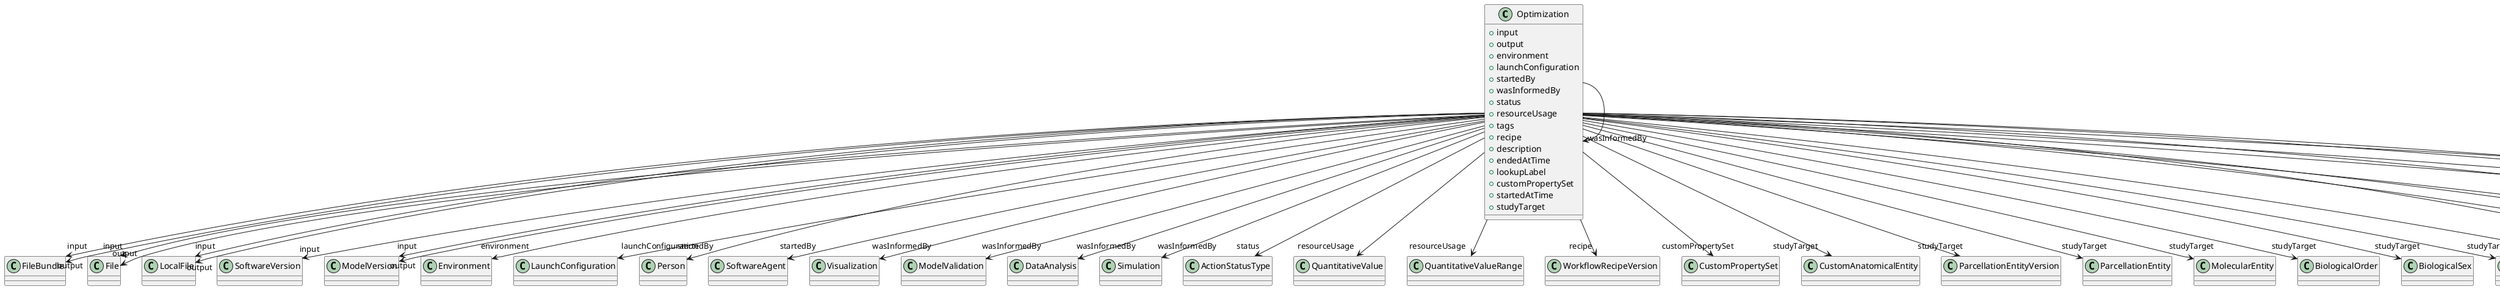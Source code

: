@startuml
class Optimization {
+input
+output
+environment
+launchConfiguration
+startedBy
+wasInformedBy
+status
+resourceUsage
+tags
+recipe
+description
+endedAtTime
+lookupLabel
+customPropertySet
+startedAtTime
+studyTarget

}
Optimization -d-> "input" FileBundle
Optimization -d-> "input" File
Optimization -d-> "input" LocalFile
Optimization -d-> "input" SoftwareVersion
Optimization -d-> "input" ModelVersion
Optimization -d-> "output" FileBundle
Optimization -d-> "output" File
Optimization -d-> "output" LocalFile
Optimization -d-> "output" ModelVersion
Optimization -d-> "environment" Environment
Optimization -d-> "launchConfiguration" LaunchConfiguration
Optimization -d-> "startedBy" Person
Optimization -d-> "startedBy" SoftwareAgent
Optimization -d-> "wasInformedBy" Optimization
Optimization -d-> "wasInformedBy" Visualization
Optimization -d-> "wasInformedBy" ModelValidation
Optimization -d-> "wasInformedBy" DataAnalysis
Optimization -d-> "wasInformedBy" Simulation
Optimization -d-> "status" ActionStatusType
Optimization -d-> "resourceUsage" QuantitativeValue
Optimization -d-> "resourceUsage" QuantitativeValueRange
Optimization -d-> "recipe" WorkflowRecipeVersion
Optimization -d-> "customPropertySet" CustomPropertySet
Optimization -d-> "studyTarget" CustomAnatomicalEntity
Optimization -d-> "studyTarget" ParcellationEntityVersion
Optimization -d-> "studyTarget" ParcellationEntity
Optimization -d-> "studyTarget" MolecularEntity
Optimization -d-> "studyTarget" BiologicalOrder
Optimization -d-> "studyTarget" BiologicalSex
Optimization -d-> "studyTarget" CellCultureType
Optimization -d-> "studyTarget" SubcellularEntity
Optimization -d-> "studyTarget" Species
Optimization -d-> "studyTarget" Handedness
Optimization -d-> "studyTarget" BreedingType
Optimization -d-> "studyTarget" UBERONParcellation
Optimization -d-> "studyTarget" DiseaseModel
Optimization -d-> "studyTarget" Disease
Optimization -d-> "studyTarget" Organ
Optimization -d-> "studyTarget" TermSuggestion
Optimization -d-> "studyTarget" GeneticStrainType
Optimization -d-> "studyTarget" CellType

@enduml